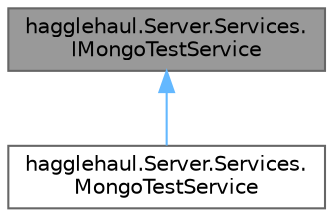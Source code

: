 digraph "hagglehaul.Server.Services.IMongoTestService"
{
 // LATEX_PDF_SIZE
  bgcolor="transparent";
  edge [fontname=Helvetica,fontsize=10,labelfontname=Helvetica,labelfontsize=10];
  node [fontname=Helvetica,fontsize=10,shape=box,height=0.2,width=0.4];
  Node1 [id="Node000001",label="hagglehaul.Server.Services.\lIMongoTestService",height=0.2,width=0.4,color="gray40", fillcolor="grey60", style="filled", fontcolor="black",tooltip="A test class to ensure MongoDB is working properly."];
  Node1 -> Node2 [id="edge1_Node000001_Node000002",dir="back",color="steelblue1",style="solid",tooltip=" "];
  Node2 [id="Node000002",label="hagglehaul.Server.Services.\lMongoTestService",height=0.2,width=0.4,color="gray40", fillcolor="white", style="filled",URL="$classhagglehaul_1_1_server_1_1_services_1_1_mongo_test_service.html",tooltip="See IMongoTestService."];
}
